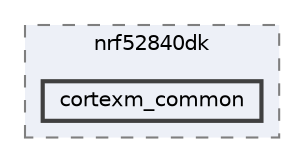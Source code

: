 digraph "/home/mj/Desktop/IoT-Chat-Digitalization/TextYourIoTDevice/bin/nrf52840dk/cortexm_common"
{
 // LATEX_PDF_SIZE
  bgcolor="transparent";
  edge [fontname=Helvetica,fontsize=10,labelfontname=Helvetica,labelfontsize=10];
  node [fontname=Helvetica,fontsize=10,shape=box,height=0.2,width=0.4];
  compound=true
  subgraph clusterdir_0c725116918d2e080617d882693859a8 {
    graph [ bgcolor="#edf0f7", pencolor="grey50", label="nrf52840dk", fontname=Helvetica,fontsize=10 style="filled,dashed", URL="dir_0c725116918d2e080617d882693859a8.html",tooltip=""]
  dir_a24e51b74850d23859207b61d3c769e9 [label="cortexm_common", fillcolor="#edf0f7", color="grey25", style="filled,bold", URL="dir_a24e51b74850d23859207b61d3c769e9.html",tooltip=""];
  }
}
